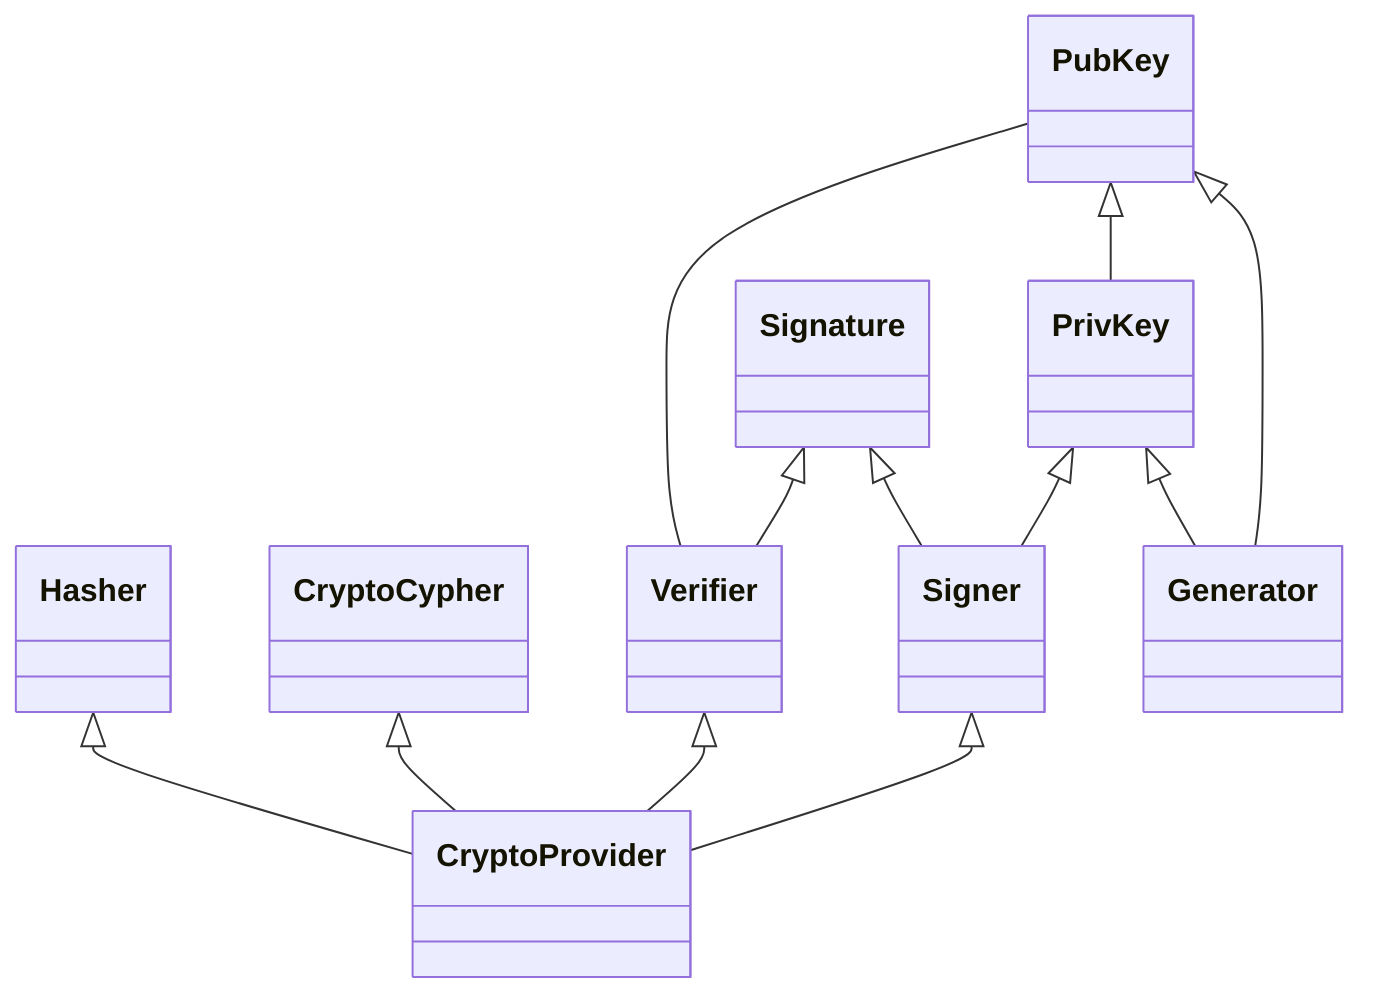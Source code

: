classDiagram

Hasher <|-- CryptoProvider
CryptoCypher <|-- CryptoProvider

PubKey -- Verifier

PubKey <|-- PrivKey
PubKey <|-- Generator

PrivKey <|-- Signer
PrivKey <|-- Generator

Signature <|-- Verifier
Signature <|-- Signer

Signer <|-- CryptoProvider
Verifier <|-- CryptoProvider